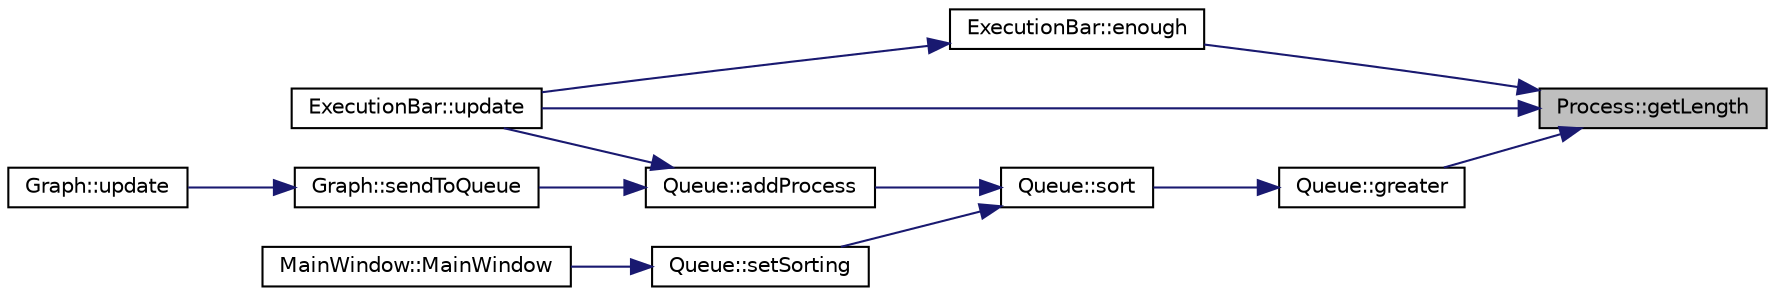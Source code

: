 digraph "Process::getLength"
{
 // LATEX_PDF_SIZE
  edge [fontname="Helvetica",fontsize="10",labelfontname="Helvetica",labelfontsize="10"];
  node [fontname="Helvetica",fontsize="10",shape=record];
  rankdir="RL";
  Node1 [label="Process::getLength",height=0.2,width=0.4,color="black", fillcolor="grey75", style="filled", fontcolor="black",tooltip=" "];
  Node1 -> Node2 [dir="back",color="midnightblue",fontsize="10",style="solid",fontname="Helvetica"];
  Node2 [label="ExecutionBar::enough",height=0.2,width=0.4,color="black", fillcolor="white", style="filled",URL="$class_execution_bar.html#acbc1d9445e966585562c3a40cc5bfee2",tooltip=" "];
  Node2 -> Node3 [dir="back",color="midnightblue",fontsize="10",style="solid",fontname="Helvetica"];
  Node3 [label="ExecutionBar::update",height=0.2,width=0.4,color="black", fillcolor="white", style="filled",URL="$class_execution_bar.html#a3b5f91b7ef8d954c691b651c17b44851",tooltip=" "];
  Node1 -> Node4 [dir="back",color="midnightblue",fontsize="10",style="solid",fontname="Helvetica"];
  Node4 [label="Queue::greater",height=0.2,width=0.4,color="black", fillcolor="white", style="filled",URL="$class_queue.html#a76e251c2f6369620a476d04a52615fbb",tooltip=" "];
  Node4 -> Node5 [dir="back",color="midnightblue",fontsize="10",style="solid",fontname="Helvetica"];
  Node5 [label="Queue::sort",height=0.2,width=0.4,color="black", fillcolor="white", style="filled",URL="$class_queue.html#a8ab5ad7b7ca9d706ff9918fcd7357da8",tooltip=" "];
  Node5 -> Node6 [dir="back",color="midnightblue",fontsize="10",style="solid",fontname="Helvetica"];
  Node6 [label="Queue::addProcess",height=0.2,width=0.4,color="black", fillcolor="white", style="filled",URL="$class_queue.html#a5e88de8378fd90f993c2c1215aad3c8c",tooltip=" "];
  Node6 -> Node7 [dir="back",color="midnightblue",fontsize="10",style="solid",fontname="Helvetica"];
  Node7 [label="Graph::sendToQueue",height=0.2,width=0.4,color="black", fillcolor="white", style="filled",URL="$class_graph.html#af9d0e40835fd62c5105168e131304fc7",tooltip=" "];
  Node7 -> Node8 [dir="back",color="midnightblue",fontsize="10",style="solid",fontname="Helvetica"];
  Node8 [label="Graph::update",height=0.2,width=0.4,color="black", fillcolor="white", style="filled",URL="$class_graph.html#a9bdf8c1a499dca477250d033a3fff58c",tooltip=" "];
  Node6 -> Node3 [dir="back",color="midnightblue",fontsize="10",style="solid",fontname="Helvetica"];
  Node5 -> Node9 [dir="back",color="midnightblue",fontsize="10",style="solid",fontname="Helvetica"];
  Node9 [label="Queue::setSorting",height=0.2,width=0.4,color="black", fillcolor="white", style="filled",URL="$class_queue.html#aeef3d1ac1300eeba553dc2095fb8ad4b",tooltip=" "];
  Node9 -> Node10 [dir="back",color="midnightblue",fontsize="10",style="solid",fontname="Helvetica"];
  Node10 [label="MainWindow::MainWindow",height=0.2,width=0.4,color="black", fillcolor="white", style="filled",URL="$class_main_window.html#a996c5a2b6f77944776856f08ec30858d",tooltip=" "];
  Node1 -> Node3 [dir="back",color="midnightblue",fontsize="10",style="solid",fontname="Helvetica"];
}
